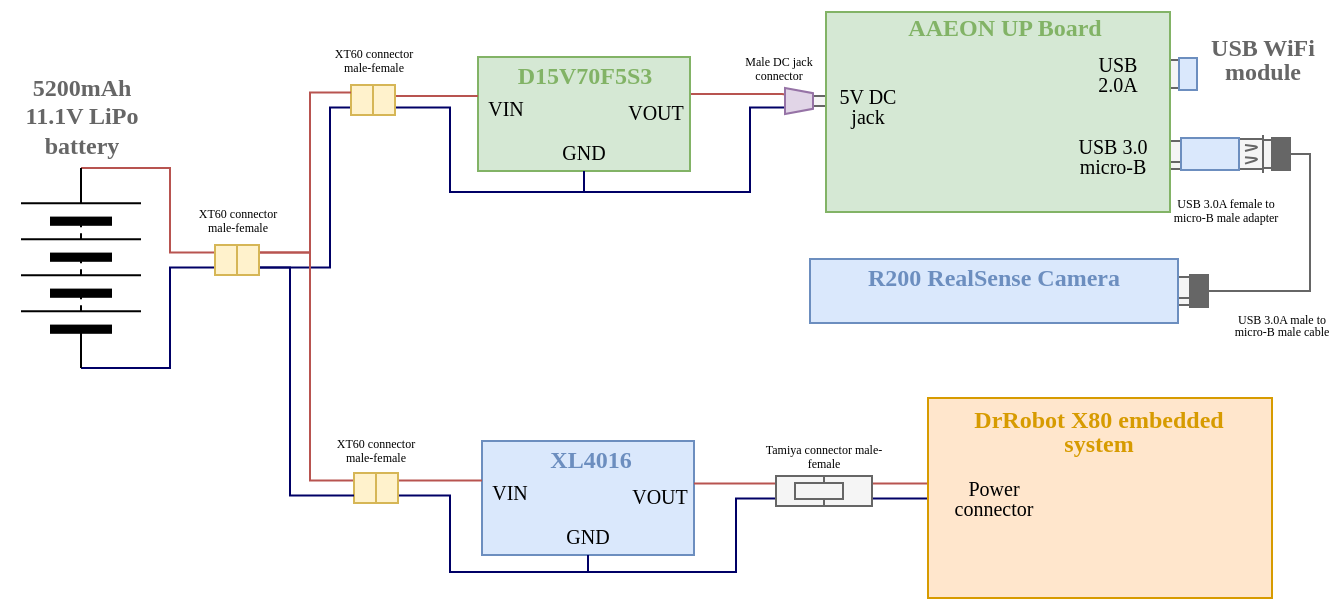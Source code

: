 <mxfile version="11.3.2" type="device" pages="1"><diagram id="gykcZUZakjNjfznMROaj" name="Page-1"><mxGraphModel dx="1271" dy="31" grid="1" gridSize="10" guides="1" tooltips="1" connect="1" arrows="1" fold="1" page="0" pageScale="1" pageWidth="826" pageHeight="1169" math="0" shadow="0"><root><mxCell id="0"/><mxCell id="1" parent="0"/><mxCell id="FiYe9nHmb7q0QCt2jZXk-43" value="" style="rounded=0;whiteSpace=wrap;html=1;strokeColor=#6c8ebf;fillColor=#dae8fc;" vertex="1" parent="1"><mxGeometry x="-74" y="774.5" width="106" height="57" as="geometry"/></mxCell><mxCell id="5fXQj1lKvBO6BEmMPuHF-96" style="edgeStyle=orthogonalEdgeStyle;rounded=0;orthogonalLoop=1;jettySize=auto;html=1;entryX=0.25;entryY=1;entryDx=0;entryDy=0;endArrow=none;endFill=0;strokeColor=#b85450;fillColor=#f8cecc;exitX=1;exitY=0.5;exitDx=0;exitDy=0;" parent="1" source="5fXQj1lKvBO6BEmMPuHF-34" target="5fXQj1lKvBO6BEmMPuHF-91" edge="1"><mxGeometry relative="1" as="geometry"><Array as="points"><mxPoint x="30" y="601"/><mxPoint x="76" y="601"/></Array></mxGeometry></mxCell><mxCell id="FiYe9nHmb7q0QCt2jZXk-39" value="" style="rounded=0;whiteSpace=wrap;html=1;fillColor=#f5f5f5;strokeColor=#666666;fontColor=#333333;" vertex="1" parent="1"><mxGeometry x="269" y="692.5" width="11" height="14" as="geometry"/></mxCell><mxCell id="FiYe9nHmb7q0QCt2jZXk-40" value="" style="endArrow=none;html=1;exitX=0;exitY=0.75;exitDx=0;exitDy=0;entryX=1;entryY=0.75;entryDx=0;entryDy=0;strokeColor=#666666;" edge="1" parent="1" source="FiYe9nHmb7q0QCt2jZXk-39" target="FiYe9nHmb7q0QCt2jZXk-39"><mxGeometry width="50" height="50" relative="1" as="geometry"><mxPoint x="259" y="732.5" as="sourcePoint"/><mxPoint x="309" y="682.5" as="targetPoint"/></mxGeometry></mxCell><mxCell id="5fXQj1lKvBO6BEmMPuHF-109" value="" style="rounded=0;whiteSpace=wrap;html=1;fillColor=#f5f5f5;strokeColor=#666666;fontColor=#333333;" parent="1" vertex="1"><mxGeometry x="262.5" y="584" width="12" height="14" as="geometry"/></mxCell><mxCell id="5fXQj1lKvBO6BEmMPuHF-108" value="" style="rounded=0;whiteSpace=wrap;html=1;fillColor=#dae8fc;strokeColor=#6c8ebf;" parent="1" vertex="1"><mxGeometry x="274.5" y="583" width="9" height="16" as="geometry"/></mxCell><mxCell id="5fXQj1lKvBO6BEmMPuHF-111" value="" style="whiteSpace=wrap;html=1;aspect=fixed;fillColor=#f5f5f5;strokeColor=#666666;fontColor=#333333;" parent="1" vertex="1"><mxGeometry x="264.5" y="586" width="3" height="3" as="geometry"/></mxCell><mxCell id="5fXQj1lKvBO6BEmMPuHF-115" value="" style="whiteSpace=wrap;html=1;aspect=fixed;fillColor=#f5f5f5;strokeColor=#666666;fontColor=#333333;" parent="1" vertex="1"><mxGeometry x="264.5" y="593" width="3" height="3" as="geometry"/></mxCell><mxCell id="FiYe9nHmb7q0QCt2jZXk-28" value="" style="rounded=0;whiteSpace=wrap;html=1;fillColor=#f5f5f5;strokeColor=#666666;fontColor=#333333;" vertex="1" parent="1"><mxGeometry x="309" y="624" width="12" height="14" as="geometry"/></mxCell><mxCell id="FiYe9nHmb7q0QCt2jZXk-29" value="" style="rounded=0;whiteSpace=wrap;html=1;fillColor=#666666;strokeColor=#666666;fontColor=#333333;" vertex="1" parent="1"><mxGeometry x="321" y="623" width="9" height="16" as="geometry"/></mxCell><mxCell id="FiYe9nHmb7q0QCt2jZXk-30" value="" style="whiteSpace=wrap;html=1;aspect=fixed;fillColor=#f5f5f5;strokeColor=#666666;fontColor=#333333;" vertex="1" parent="1"><mxGeometry x="311" y="626" width="3" height="3" as="geometry"/></mxCell><mxCell id="FiYe9nHmb7q0QCt2jZXk-31" value="" style="whiteSpace=wrap;html=1;aspect=fixed;fillColor=#f5f5f5;strokeColor=#666666;fontColor=#333333;" vertex="1" parent="1"><mxGeometry x="311" y="633" width="3" height="3" as="geometry"/></mxCell><mxCell id="5fXQj1lKvBO6BEmMPuHF-122" value="" style="rounded=0;whiteSpace=wrap;html=1;fillColor=#f5f5f5;strokeColor=#666666;fontColor=#333333;" parent="1" vertex="1"><mxGeometry x="265" y="624.5" width="11" height="14" as="geometry"/></mxCell><mxCell id="FiYe9nHmb7q0QCt2jZXk-2" value="" style="endArrow=none;html=1;exitX=0;exitY=0.75;exitDx=0;exitDy=0;entryX=1;entryY=0.75;entryDx=0;entryDy=0;strokeColor=#666666;" edge="1" parent="1" source="5fXQj1lKvBO6BEmMPuHF-122" target="5fXQj1lKvBO6BEmMPuHF-122"><mxGeometry width="50" height="50" relative="1" as="geometry"><mxPoint x="255" y="664.5" as="sourcePoint"/><mxPoint x="305" y="614.5" as="targetPoint"/></mxGeometry></mxCell><mxCell id="5fXQj1lKvBO6BEmMPuHF-118" value="" style="rounded=0;whiteSpace=wrap;html=1;fillColor=#f5f5f5;strokeColor=#666666;fontColor=#333333;" parent="1" vertex="1"><mxGeometry x="304.5" y="623.5" width="12" height="15" as="geometry"/></mxCell><mxCell id="5fXQj1lKvBO6BEmMPuHF-119" value="" style="rounded=0;whiteSpace=wrap;html=1;fillColor=#dae8fc;strokeColor=#6c8ebf;" parent="1" vertex="1"><mxGeometry x="275.5" y="623" width="29" height="16" as="geometry"/></mxCell><mxCell id="5fXQj1lKvBO6BEmMPuHF-92" value="" style="rounded=0;whiteSpace=wrap;html=1;fillColor=#f5f5f5;strokeColor=#666666;fontColor=#333333;" parent="1" vertex="1"><mxGeometry x="83.791" y="602" width="15" height="5" as="geometry"/></mxCell><mxCell id="5fXQj1lKvBO6BEmMPuHF-34" value="" style="rounded=0;whiteSpace=wrap;html=1;strokeColor=#82b366;fillColor=#d5e8d4;" parent="1" vertex="1"><mxGeometry x="-76" y="582.5" width="106" height="57" as="geometry"/></mxCell><mxCell id="5fXQj1lKvBO6BEmMPuHF-9" value="&lt;div align=&quot;center&quot;&gt;&lt;font color=&quot;#82B366&quot;&gt;&lt;b&gt;&lt;font face=&quot;Lucida Console&quot;&gt;D15V70F5S3&lt;/font&gt;&lt;/b&gt;&lt;/font&gt;&lt;/div&gt;" style="text;html=1;align=center;" parent="1" vertex="1"><mxGeometry x="-73" y="577.5" width="100" height="30" as="geometry"/></mxCell><mxCell id="5fXQj1lKvBO6BEmMPuHF-17" value="&lt;font style=&quot;font-size: 10px&quot; face=&quot;Lucida Console&quot;&gt;GND&lt;/font&gt;" style="text;html=1;strokeColor=none;fillColor=none;align=center;verticalAlign=middle;whiteSpace=wrap;rounded=0;" parent="1" vertex="1"><mxGeometry x="-43" y="619.5" width="40" height="20" as="geometry"/></mxCell><mxCell id="5fXQj1lKvBO6BEmMPuHF-18" value="&lt;font style=&quot;font-size: 10px&quot; face=&quot;Lucida Console&quot;&gt;VIN&lt;/font&gt;" style="text;html=1;strokeColor=none;fillColor=none;align=center;verticalAlign=middle;whiteSpace=wrap;rounded=0;" parent="1" vertex="1"><mxGeometry x="-82.5" y="598" width="40" height="20" as="geometry"/></mxCell><mxCell id="5fXQj1lKvBO6BEmMPuHF-19" value="&lt;font style=&quot;font-size: 10px&quot; face=&quot;Lucida Console&quot;&gt;VOUT&lt;/font&gt;" style="text;html=1;strokeColor=none;fillColor=none;align=center;verticalAlign=middle;whiteSpace=wrap;rounded=0;" parent="1" vertex="1"><mxGeometry x="-7.5" y="599.5" width="40" height="20" as="geometry"/></mxCell><mxCell id="5fXQj1lKvBO6BEmMPuHF-58" value="&lt;font face=&quot;Lucida Console&quot;&gt;VOUT&lt;/font&gt;" style="text;html=1;strokeColor=none;fillColor=none;align=center;verticalAlign=middle;whiteSpace=wrap;rounded=0;" parent="1" vertex="1"><mxGeometry x="96.5" y="561.5" width="40" height="20" as="geometry"/></mxCell><mxCell id="5fXQj1lKvBO6BEmMPuHF-45" value="&lt;div align=&quot;center&quot;&gt;&lt;font color=&quot;#6C8EBF&quot;&gt;&lt;b&gt;&lt;font face=&quot;Lucida Console&quot;&gt;XL4016&lt;/font&gt;&lt;/b&gt;&lt;/font&gt;&lt;/div&gt;" style="text;html=1;align=center;" parent="1" vertex="1"><mxGeometry x="-50.5" y="770" width="60" height="30" as="geometry"/></mxCell><mxCell id="FiYe9nHmb7q0QCt2jZXk-16" style="edgeStyle=orthogonalEdgeStyle;rounded=0;orthogonalLoop=1;jettySize=auto;html=1;exitX=1;exitY=0.5;exitDx=0;exitDy=0;entryX=0;entryY=0.25;entryDx=0;entryDy=0;strokeColor=#b85450;fillColor=#f8cecc;endArrow=none;endFill=0;" edge="1" parent="1" source="5fXQj1lKvBO6BEmMPuHF-48" target="FiYe9nHmb7q0QCt2jZXk-10"><mxGeometry relative="1" as="geometry"><Array as="points"><mxPoint x="-230" y="638"/><mxPoint x="-230" y="680"/></Array></mxGeometry></mxCell><mxCell id="FiYe9nHmb7q0QCt2jZXk-17" style="edgeStyle=orthogonalEdgeStyle;rounded=0;orthogonalLoop=1;jettySize=auto;html=1;exitX=0;exitY=0.5;exitDx=0;exitDy=0;entryX=0;entryY=0.75;entryDx=0;entryDy=0;endArrow=none;endFill=0;strokeColor=#000066;fillColor=#dae8fc;" edge="1" parent="1" source="5fXQj1lKvBO6BEmMPuHF-48" target="FiYe9nHmb7q0QCt2jZXk-10"><mxGeometry relative="1" as="geometry"><Array as="points"><mxPoint x="-230" y="738"/><mxPoint x="-230" y="688"/></Array></mxGeometry></mxCell><mxCell id="5fXQj1lKvBO6BEmMPuHF-48" value="" style="pointerEvents=1;verticalLabelPosition=bottom;shadow=0;dashed=0;align=center;fillColor=#ffffff;html=1;verticalAlign=top;strokeWidth=1;shape=mxgraph.electrical.miscellaneous.batteryStack;rotation=-90;" parent="1" vertex="1"><mxGeometry x="-324.5" y="658" width="100" height="60" as="geometry"/></mxCell><mxCell id="5fXQj1lKvBO6BEmMPuHF-55" value="" style="rounded=0;whiteSpace=wrap;html=1;strokeColor=#82b366;fillColor=#d5e8d4;" parent="1" vertex="1"><mxGeometry x="98" y="560" width="172" height="100" as="geometry"/></mxCell><mxCell id="5fXQj1lKvBO6BEmMPuHF-56" value="&lt;div align=&quot;center&quot;&gt;&lt;font face=&quot;Lucida Console&quot; color=&quot;#82B366&quot;&gt;&lt;b&gt;AAEON UP Board&lt;/b&gt;&lt;/font&gt;&lt;/div&gt;" style="text;html=1;align=center;" parent="1" vertex="1"><mxGeometry x="127" y="554" width="120" height="30" as="geometry"/></mxCell><mxCell id="5fXQj1lKvBO6BEmMPuHF-57" value="&lt;p style=&quot;line-height: 100% ; font-size: 10px&quot;&gt;&lt;font style=&quot;font-size: 10px&quot; face=&quot;Lucida Console&quot;&gt;5V DC jack&lt;br&gt;&lt;/font&gt;&lt;/p&gt;" style="text;html=1;strokeColor=none;fillColor=none;align=center;verticalAlign=middle;whiteSpace=wrap;rounded=0;" parent="1" vertex="1"><mxGeometry x="99" y="596.5" width="40" height="20" as="geometry"/></mxCell><mxCell id="FiYe9nHmb7q0QCt2jZXk-21" style="edgeStyle=orthogonalEdgeStyle;rounded=0;orthogonalLoop=1;jettySize=auto;html=1;exitX=0;exitY=0.75;exitDx=0;exitDy=0;entryX=1;entryY=0.75;entryDx=0;entryDy=0;endArrow=none;endFill=0;strokeColor=#000066;" edge="1" parent="1" source="5fXQj1lKvBO6BEmMPuHF-64" target="FiYe9nHmb7q0QCt2jZXk-11"><mxGeometry relative="1" as="geometry"><Array as="points"><mxPoint x="-150" y="608"/><mxPoint x="-150" y="688"/></Array></mxGeometry></mxCell><mxCell id="5fXQj1lKvBO6BEmMPuHF-64" value="" style="rounded=0;whiteSpace=wrap;html=1;strokeColor=#d6b656;fillColor=#fff2cc;" parent="1" vertex="1"><mxGeometry x="-139.5" y="596.5" width="11" height="15" as="geometry"/></mxCell><mxCell id="5fXQj1lKvBO6BEmMPuHF-69" style="edgeStyle=orthogonalEdgeStyle;rounded=0;orthogonalLoop=1;jettySize=auto;html=1;exitX=1;exitY=0.25;exitDx=0;exitDy=0;endArrow=none;endFill=0;fillColor=#f8cecc;strokeColor=#b85450;" parent="1" source="5fXQj1lKvBO6BEmMPuHF-66" target="5fXQj1lKvBO6BEmMPuHF-34" edge="1"><mxGeometry relative="1" as="geometry"><Array as="points"><mxPoint x="-117" y="602"/></Array></mxGeometry></mxCell><mxCell id="5fXQj1lKvBO6BEmMPuHF-72" style="edgeStyle=orthogonalEdgeStyle;rounded=0;orthogonalLoop=1;jettySize=auto;html=1;exitX=1;exitY=0.75;exitDx=0;exitDy=0;entryX=0.5;entryY=1;entryDx=0;entryDy=0;endArrow=none;endFill=0;strokeColor=#000066;" parent="1" source="5fXQj1lKvBO6BEmMPuHF-66" target="5fXQj1lKvBO6BEmMPuHF-17" edge="1"><mxGeometry relative="1" as="geometry"><Array as="points"><mxPoint x="-90" y="608"/><mxPoint x="-90" y="650"/><mxPoint x="-23" y="650"/></Array></mxGeometry></mxCell><mxCell id="5fXQj1lKvBO6BEmMPuHF-66" value="" style="rounded=0;whiteSpace=wrap;html=1;strokeColor=#d6b656;fillColor=#fff2cc;" parent="1" vertex="1"><mxGeometry x="-128.5" y="596.5" width="11" height="15" as="geometry"/></mxCell><mxCell id="FiYe9nHmb7q0QCt2jZXk-19" style="edgeStyle=orthogonalEdgeStyle;rounded=0;orthogonalLoop=1;jettySize=auto;html=1;exitX=0;exitY=0.25;exitDx=0;exitDy=0;endArrow=none;endFill=0;strokeColor=#b85450;entryX=1;entryY=0.25;entryDx=0;entryDy=0;fillColor=#f8cecc;" edge="1" parent="1" source="5fXQj1lKvBO6BEmMPuHF-73" target="FiYe9nHmb7q0QCt2jZXk-11"><mxGeometry relative="1" as="geometry"><mxPoint x="-190" y="680" as="targetPoint"/><Array as="points"><mxPoint x="-160" y="794"/><mxPoint x="-160" y="680"/></Array></mxGeometry></mxCell><mxCell id="5fXQj1lKvBO6BEmMPuHF-73" value="" style="rounded=0;whiteSpace=wrap;html=1;strokeColor=#d6b656;fillColor=#fff2cc;" parent="1" vertex="1"><mxGeometry x="-138" y="790.5" width="11" height="15" as="geometry"/></mxCell><mxCell id="5fXQj1lKvBO6BEmMPuHF-75" style="edgeStyle=orthogonalEdgeStyle;rounded=0;orthogonalLoop=1;jettySize=auto;html=1;exitX=1;exitY=0.25;exitDx=0;exitDy=0;endArrow=none;endFill=0;strokeColor=#b85450;fillColor=#f8cecc;" parent="1" source="5fXQj1lKvBO6BEmMPuHF-74" target="FiYe9nHmb7q0QCt2jZXk-43" edge="1"><mxGeometry relative="1" as="geometry"><Array as="points"><mxPoint x="-80" y="794"/><mxPoint x="-80" y="794"/></Array><mxPoint x="-76.944" y="794.056" as="targetPoint"/></mxGeometry></mxCell><mxCell id="5fXQj1lKvBO6BEmMPuHF-90" style="edgeStyle=orthogonalEdgeStyle;rounded=0;orthogonalLoop=1;jettySize=auto;html=1;exitX=1;exitY=0.75;exitDx=0;exitDy=0;endArrow=none;endFill=0;strokeColor=#000066;entryX=0.5;entryY=1;entryDx=0;entryDy=0;" parent="1" source="5fXQj1lKvBO6BEmMPuHF-74" target="FiYe9nHmb7q0QCt2jZXk-43" edge="1"><mxGeometry relative="1" as="geometry"><Array as="points"><mxPoint x="-90" y="802"/><mxPoint x="-90" y="840"/><mxPoint x="-21" y="840"/></Array><mxPoint x="-16.944" y="829.056" as="targetPoint"/></mxGeometry></mxCell><mxCell id="5fXQj1lKvBO6BEmMPuHF-74" value="" style="rounded=0;whiteSpace=wrap;html=1;strokeColor=#d6b656;fillColor=#fff2cc;" parent="1" vertex="1"><mxGeometry x="-127" y="790.5" width="11" height="15" as="geometry"/></mxCell><mxCell id="5fXQj1lKvBO6BEmMPuHF-98" style="edgeStyle=orthogonalEdgeStyle;rounded=0;orthogonalLoop=1;jettySize=auto;html=1;exitX=0.75;exitY=1;exitDx=0;exitDy=0;entryX=0.5;entryY=1;entryDx=0;entryDy=0;endArrow=none;endFill=0;strokeColor=#000066;" parent="1" source="5fXQj1lKvBO6BEmMPuHF-91" target="5fXQj1lKvBO6BEmMPuHF-34" edge="1"><mxGeometry relative="1" as="geometry"><Array as="points"><mxPoint x="60" y="608"/><mxPoint x="60" y="650"/><mxPoint x="-23" y="650"/></Array></mxGeometry></mxCell><mxCell id="5fXQj1lKvBO6BEmMPuHF-91" value="" style="shape=trapezoid;perimeter=trapezoidPerimeter;whiteSpace=wrap;html=1;strokeColor=#9673a6;fillColor=#e1d5e7;rotation=90;" parent="1" vertex="1"><mxGeometry x="78" y="597.5" width="13" height="14" as="geometry"/></mxCell><mxCell id="5fXQj1lKvBO6BEmMPuHF-105" value="&lt;p style=&quot;line-height: 100% ; font-size: 10px&quot;&gt;&lt;font style=&quot;font-size: 10px&quot; face=&quot;Lucida Console&quot;&gt;USB 2.0A&lt;br&gt;&lt;/font&gt;&lt;/p&gt;" style="text;html=1;strokeColor=none;fillColor=none;align=center;verticalAlign=middle;whiteSpace=wrap;rounded=0;" parent="1" vertex="1"><mxGeometry x="223.5" y="581" width="40" height="20" as="geometry"/></mxCell><mxCell id="5fXQj1lKvBO6BEmMPuHF-106" value="&lt;p style=&quot;line-height: 100% ; font-size: 10px&quot;&gt;&lt;font style=&quot;font-size: 10px&quot; face=&quot;Lucida Console&quot;&gt;USB 3.0 micro-B&lt;/font&gt;&lt;/p&gt;" style="text;html=1;strokeColor=none;fillColor=none;align=center;verticalAlign=middle;whiteSpace=wrap;rounded=0;" parent="1" vertex="1"><mxGeometry x="217" y="622" width="49" height="20" as="geometry"/></mxCell><mxCell id="5fXQj1lKvBO6BEmMPuHF-116" value="&lt;p style=&quot;line-height: 100%&quot;&gt;&lt;font color=&quot;#666666&quot;&gt;&lt;b&gt;&lt;font face=&quot;Lucida Console&quot;&gt;USB WiFi module&lt;br&gt;&lt;/font&gt;&lt;/b&gt;&lt;/font&gt;&lt;/p&gt;" style="text;html=1;strokeColor=none;fillColor=none;align=center;verticalAlign=middle;whiteSpace=wrap;rounded=0;opacity=70;" parent="1" vertex="1"><mxGeometry x="285" y="573" width="63" height="20" as="geometry"/></mxCell><mxCell id="FiYe9nHmb7q0QCt2jZXk-3" value="&lt;p style=&quot;line-height: 110% ; font-size: 6px&quot;&gt;&lt;font style=&quot;font-size: 6px&quot; face=&quot;Lucida Console&quot;&gt;USB 3.0A female to micro-B male adapter&lt;/font&gt;&lt;/p&gt;" style="text;html=1;strokeColor=none;fillColor=none;align=center;verticalAlign=middle;whiteSpace=wrap;rounded=0;" vertex="1" parent="1"><mxGeometry x="269.5" y="648.5" width="56" height="20" as="geometry"/></mxCell><mxCell id="FiYe9nHmb7q0QCt2jZXk-4" value="" style="endArrow=none;html=1;strokeColor=#666666;entryX=0.25;entryY=0.607;entryDx=0;entryDy=0;exitX=0.25;exitY=0.821;exitDx=0;exitDy=0;exitPerimeter=0;entryPerimeter=0;" edge="1" parent="1" source="5fXQj1lKvBO6BEmMPuHF-118" target="5fXQj1lKvBO6BEmMPuHF-118"><mxGeometry width="50" height="50" relative="1" as="geometry"><mxPoint x="279.5" y="654.5" as="sourcePoint"/><mxPoint x="329.5" y="604.5" as="targetPoint"/><Array as="points"><mxPoint x="315.5" y="633.5"/></Array></mxGeometry></mxCell><mxCell id="FiYe9nHmb7q0QCt2jZXk-6" value="" style="endArrow=none;html=1;strokeColor=#666666;exitX=0.25;exitY=0.4;exitDx=0;exitDy=0;exitPerimeter=0;entryX=0.25;entryY=0.2;entryDx=0;entryDy=0;entryPerimeter=0;" edge="1" parent="1" source="5fXQj1lKvBO6BEmMPuHF-118" target="5fXQj1lKvBO6BEmMPuHF-118"><mxGeometry width="50" height="50" relative="1" as="geometry"><mxPoint x="289.5" y="664.5" as="sourcePoint"/><mxPoint x="339.5" y="614.5" as="targetPoint"/><Array as="points"><mxPoint x="315.5" y="627.5"/></Array></mxGeometry></mxCell><mxCell id="FiYe9nHmb7q0QCt2jZXk-7" value="" style="endArrow=none;html=1;strokeColor=#666666;" edge="1" parent="1"><mxGeometry width="50" height="50" relative="1" as="geometry"><mxPoint x="316.5" y="640.5" as="sourcePoint"/><mxPoint x="316.5" y="621.5" as="targetPoint"/></mxGeometry></mxCell><mxCell id="FiYe9nHmb7q0QCt2jZXk-8" value="&lt;p style=&quot;line-height: 110% ; font-size: 6px&quot;&gt;&lt;font face=&quot;Lucida Console&quot;&gt;XT60 connector male-female&lt;br&gt;&lt;/font&gt;&lt;/p&gt;" style="text;html=1;strokeColor=none;fillColor=none;align=center;verticalAlign=middle;whiteSpace=wrap;rounded=0;" vertex="1" parent="1"><mxGeometry x="-156.5" y="574" width="56" height="20" as="geometry"/></mxCell><mxCell id="FiYe9nHmb7q0QCt2jZXk-9" value="&lt;p style=&quot;line-height: 110% ; font-size: 6px&quot;&gt;&lt;font face=&quot;Lucida Console&quot;&gt;XT60 connector male-female&lt;br&gt;&lt;/font&gt;&lt;/p&gt;" style="text;html=1;strokeColor=none;fillColor=none;align=center;verticalAlign=middle;whiteSpace=wrap;rounded=0;" vertex="1" parent="1"><mxGeometry x="-155" y="769" width="56" height="20" as="geometry"/></mxCell><mxCell id="FiYe9nHmb7q0QCt2jZXk-10" value="" style="rounded=0;whiteSpace=wrap;html=1;strokeColor=#d6b656;fillColor=#fff2cc;" vertex="1" parent="1"><mxGeometry x="-207.5" y="676.5" width="11" height="15" as="geometry"/></mxCell><mxCell id="FiYe9nHmb7q0QCt2jZXk-18" style="edgeStyle=orthogonalEdgeStyle;rounded=0;orthogonalLoop=1;jettySize=auto;html=1;exitX=1;exitY=0.25;exitDx=0;exitDy=0;entryX=0;entryY=0.25;entryDx=0;entryDy=0;endArrow=none;endFill=0;strokeColor=#b85450;fillColor=#f8cecc;" edge="1" parent="1" source="FiYe9nHmb7q0QCt2jZXk-11" target="5fXQj1lKvBO6BEmMPuHF-64"><mxGeometry relative="1" as="geometry"><Array as="points"><mxPoint x="-160" y="680"/><mxPoint x="-160" y="600"/></Array></mxGeometry></mxCell><mxCell id="FiYe9nHmb7q0QCt2jZXk-20" style="edgeStyle=orthogonalEdgeStyle;rounded=0;orthogonalLoop=1;jettySize=auto;html=1;exitX=1;exitY=0.75;exitDx=0;exitDy=0;entryX=0;entryY=0.75;entryDx=0;entryDy=0;endArrow=none;endFill=0;strokeColor=#000066;" edge="1" parent="1" source="FiYe9nHmb7q0QCt2jZXk-11" target="5fXQj1lKvBO6BEmMPuHF-73"><mxGeometry relative="1" as="geometry"><Array as="points"><mxPoint x="-170" y="688"/><mxPoint x="-170" y="802"/></Array></mxGeometry></mxCell><mxCell id="FiYe9nHmb7q0QCt2jZXk-11" value="" style="rounded=0;whiteSpace=wrap;html=1;strokeColor=#d6b656;fillColor=#fff2cc;" vertex="1" parent="1"><mxGeometry x="-196.5" y="676.5" width="11" height="15" as="geometry"/></mxCell><mxCell id="FiYe9nHmb7q0QCt2jZXk-12" value="&lt;p style=&quot;line-height: 110% ; font-size: 6px&quot;&gt;&lt;font face=&quot;Lucida Console&quot;&gt;XT60 connector male-female&lt;br&gt;&lt;/font&gt;&lt;/p&gt;" style="text;html=1;strokeColor=none;fillColor=none;align=center;verticalAlign=middle;whiteSpace=wrap;rounded=0;" vertex="1" parent="1"><mxGeometry x="-224.5" y="654" width="56" height="20" as="geometry"/></mxCell><mxCell id="FiYe9nHmb7q0QCt2jZXk-26" value="&lt;div align=&quot;center&quot;&gt;&lt;font color=&quot;#666666&quot;&gt;&lt;b&gt;&lt;font face=&quot;Lucida Console&quot;&gt;5200mAh 11.1V LiPo battery&lt;/font&gt;&lt;/b&gt;&lt;/font&gt;&lt;/div&gt;" style="text;html=1;strokeColor=none;fillColor=none;align=center;verticalAlign=middle;whiteSpace=wrap;rounded=0;" vertex="1" parent="1"><mxGeometry x="-314.5" y="602" width="80" height="20" as="geometry"/></mxCell><mxCell id="FiYe9nHmb7q0QCt2jZXk-27" value="&lt;p style=&quot;line-height: 110% ; font-size: 6px&quot;&gt;&lt;font face=&quot;Lucida Console&quot;&gt;Male DC jack connector&lt;br&gt;&lt;/font&gt;&lt;/p&gt;" style="text;html=1;strokeColor=none;fillColor=none;align=center;verticalAlign=middle;whiteSpace=wrap;rounded=0;" vertex="1" parent="1"><mxGeometry x="50.5" y="577.5" width="47" height="20" as="geometry"/></mxCell><mxCell id="FiYe9nHmb7q0QCt2jZXk-34" value="&lt;div&gt;&lt;font face=&quot;Lucida Console&quot; color=&quot;#6C8EBF&quot;&gt;&lt;b&gt;R200 RealSense Camera&lt;br&gt;&lt;/b&gt;&lt;/font&gt;&lt;/div&gt;&lt;div&gt;&lt;br&gt;&lt;/div&gt;" style="rounded=0;whiteSpace=wrap;html=1;fillColor=#dae8fc;strokeColor=#6c8ebf;" vertex="1" parent="1"><mxGeometry x="90" y="683.5" width="184" height="32" as="geometry"/></mxCell><mxCell id="FiYe9nHmb7q0QCt2jZXk-36" value="&lt;p style=&quot;line-height: 100% ; font-size: 6px&quot;&gt;&lt;font style=&quot;line-height: 50% ; font-size: 6px&quot; face=&quot;Lucida Console&quot;&gt;USB 3.0A male to micro-B male cable&lt;/font&gt;&lt;/p&gt;" style="text;html=1;strokeColor=none;fillColor=none;align=center;verticalAlign=middle;whiteSpace=wrap;rounded=0;" vertex="1" parent="1"><mxGeometry x="297.5" y="705.5" width="56" height="20" as="geometry"/></mxCell><mxCell id="FiYe9nHmb7q0QCt2jZXk-42" style="edgeStyle=orthogonalEdgeStyle;rounded=0;orthogonalLoop=1;jettySize=auto;html=1;exitX=1;exitY=0.5;exitDx=0;exitDy=0;entryX=1;entryY=0.5;entryDx=0;entryDy=0;endArrow=none;endFill=0;strokeColor=#666666;" edge="1" parent="1" source="FiYe9nHmb7q0QCt2jZXk-41" target="FiYe9nHmb7q0QCt2jZXk-29"><mxGeometry relative="1" as="geometry"><Array as="points"><mxPoint x="340" y="699"/><mxPoint x="340" y="631"/></Array></mxGeometry></mxCell><mxCell id="FiYe9nHmb7q0QCt2jZXk-41" value="" style="rounded=0;whiteSpace=wrap;html=1;fillColor=#666666;strokeColor=#666666;fontColor=#333333;" vertex="1" parent="1"><mxGeometry x="280" y="691.5" width="9" height="16" as="geometry"/></mxCell><mxCell id="FiYe9nHmb7q0QCt2jZXk-44" value="&lt;font style=&quot;font-size: 10px&quot; face=&quot;Lucida Console&quot;&gt;GND&lt;/font&gt;" style="text;html=1;strokeColor=none;fillColor=none;align=center;verticalAlign=middle;whiteSpace=wrap;rounded=0;" vertex="1" parent="1"><mxGeometry x="-41" y="811.5" width="40" height="20" as="geometry"/></mxCell><mxCell id="FiYe9nHmb7q0QCt2jZXk-45" value="&lt;font style=&quot;font-size: 10px&quot; face=&quot;Lucida Console&quot;&gt;VIN&lt;/font&gt;" style="text;html=1;strokeColor=none;fillColor=none;align=center;verticalAlign=middle;whiteSpace=wrap;rounded=0;" vertex="1" parent="1"><mxGeometry x="-80.5" y="790" width="40" height="20" as="geometry"/></mxCell><mxCell id="FiYe9nHmb7q0QCt2jZXk-46" value="&lt;font style=&quot;font-size: 10px&quot; face=&quot;Lucida Console&quot;&gt;VOUT&lt;/font&gt;" style="text;html=1;strokeColor=none;fillColor=none;align=center;verticalAlign=middle;whiteSpace=wrap;rounded=0;" vertex="1" parent="1"><mxGeometry x="-5.5" y="791.5" width="40" height="20" as="geometry"/></mxCell><mxCell id="FiYe9nHmb7q0QCt2jZXk-68" style="edgeStyle=orthogonalEdgeStyle;rounded=0;orthogonalLoop=1;jettySize=auto;html=1;exitX=1;exitY=0.25;exitDx=0;exitDy=0;endArrow=none;endFill=0;strokeColor=#b85450;fillColor=#f8cecc;" edge="1" parent="1" source="FiYe9nHmb7q0QCt2jZXk-51" target="FiYe9nHmb7q0QCt2jZXk-64"><mxGeometry relative="1" as="geometry"><Array as="points"><mxPoint x="140" y="796"/><mxPoint x="140" y="796"/></Array></mxGeometry></mxCell><mxCell id="FiYe9nHmb7q0QCt2jZXk-69" style="edgeStyle=orthogonalEdgeStyle;rounded=0;orthogonalLoop=1;jettySize=auto;html=1;exitX=1;exitY=0.75;exitDx=0;exitDy=0;endArrow=none;endFill=0;strokeColor=#000066;" edge="1" parent="1" source="FiYe9nHmb7q0QCt2jZXk-51" target="FiYe9nHmb7q0QCt2jZXk-64"><mxGeometry relative="1" as="geometry"><Array as="points"><mxPoint x="140" y="803"/><mxPoint x="140" y="803"/></Array></mxGeometry></mxCell><mxCell id="FiYe9nHmb7q0QCt2jZXk-51" value="" style="rounded=0;whiteSpace=wrap;html=1;fillColor=#f5f5f5;strokeColor=#666666;fontColor=#333333;" vertex="1" parent="1"><mxGeometry x="97" y="792" width="24" height="15" as="geometry"/></mxCell><mxCell id="FiYe9nHmb7q0QCt2jZXk-52" value="&lt;p style=&quot;line-height: 110% ; font-size: 6px&quot;&gt;&lt;font face=&quot;Lucida Console&quot;&gt;Tamiya connector male-female&lt;br&gt;&lt;/font&gt;&lt;/p&gt;" style="text;html=1;strokeColor=none;fillColor=none;align=center;verticalAlign=middle;whiteSpace=wrap;rounded=0;" vertex="1" parent="1"><mxGeometry x="66" y="771.5" width="62" height="20" as="geometry"/></mxCell><mxCell id="FiYe9nHmb7q0QCt2jZXk-62" style="edgeStyle=orthogonalEdgeStyle;rounded=0;orthogonalLoop=1;jettySize=auto;html=1;exitX=0;exitY=0.75;exitDx=0;exitDy=0;entryX=0.5;entryY=1;entryDx=0;entryDy=0;endArrow=none;endFill=0;strokeColor=#000066;" edge="1" parent="1" source="FiYe9nHmb7q0QCt2jZXk-53" target="FiYe9nHmb7q0QCt2jZXk-43"><mxGeometry relative="1" as="geometry"><Array as="points"><mxPoint x="53" y="803"/><mxPoint x="53" y="840"/><mxPoint x="-21" y="840"/></Array></mxGeometry></mxCell><mxCell id="FiYe9nHmb7q0QCt2jZXk-63" style="edgeStyle=orthogonalEdgeStyle;rounded=0;orthogonalLoop=1;jettySize=auto;html=1;exitX=0;exitY=0.25;exitDx=0;exitDy=0;endArrow=none;endFill=0;strokeColor=#b85450;fillColor=#f8cecc;" edge="1" parent="1" source="FiYe9nHmb7q0QCt2jZXk-53" target="FiYe9nHmb7q0QCt2jZXk-43"><mxGeometry relative="1" as="geometry"><Array as="points"><mxPoint x="40" y="796"/><mxPoint x="40" y="796"/></Array></mxGeometry></mxCell><mxCell id="FiYe9nHmb7q0QCt2jZXk-53" value="" style="rounded=0;whiteSpace=wrap;html=1;fillColor=#f5f5f5;strokeColor=#666666;fontColor=#333333;" vertex="1" parent="1"><mxGeometry x="73" y="792" width="24" height="15" as="geometry"/></mxCell><mxCell id="FiYe9nHmb7q0QCt2jZXk-55" value="" style="rounded=0;whiteSpace=wrap;html=1;fillColor=#f5f5f5;strokeColor=#666666;fontColor=#333333;" vertex="1" parent="1"><mxGeometry x="82.5" y="795.5" width="24" height="8" as="geometry"/></mxCell><mxCell id="FiYe9nHmb7q0QCt2jZXk-64" value="" style="rounded=0;whiteSpace=wrap;html=1;strokeColor=#d79b00;fillColor=#ffe6cc;" vertex="1" parent="1"><mxGeometry x="149" y="753" width="172" height="100" as="geometry"/></mxCell><mxCell id="FiYe9nHmb7q0QCt2jZXk-66" value="&lt;p style=&quot;line-height: 100%&quot;&gt;&lt;font color=&quot;#D79B00&quot;&gt;&lt;b&gt;&lt;font face=&quot;Lucida Console&quot;&gt;DrRobot X80 embedded system&lt;br&gt;&lt;/font&gt;&lt;/b&gt;&lt;/font&gt;&lt;/p&gt;" style="text;html=1;strokeColor=none;fillColor=none;align=center;verticalAlign=middle;whiteSpace=wrap;rounded=0;opacity=70;" vertex="1" parent="1"><mxGeometry x="169" y="759" width="131" height="20" as="geometry"/></mxCell><mxCell id="FiYe9nHmb7q0QCt2jZXk-67" value="&lt;div style=&quot;font-size: 10px&quot; align=&quot;center&quot;&gt;&lt;font style=&quot;font-size: 10px&quot;&gt;&lt;br&gt;&lt;/font&gt;&lt;/div&gt;&lt;p style=&quot;line-height: 100% ; font-size: 10px&quot;&gt;&lt;font style=&quot;font-size: 10px&quot; face=&quot;Lucida Console&quot;&gt;Power connector&lt;br&gt;&lt;/font&gt;&lt;/p&gt;" style="text;html=1;strokeColor=none;fillColor=none;align=center;verticalAlign=middle;whiteSpace=wrap;rounded=0;" vertex="1" parent="1"><mxGeometry x="149" y="787" width="66" height="20" as="geometry"/></mxCell></root></mxGraphModel></diagram></mxfile>